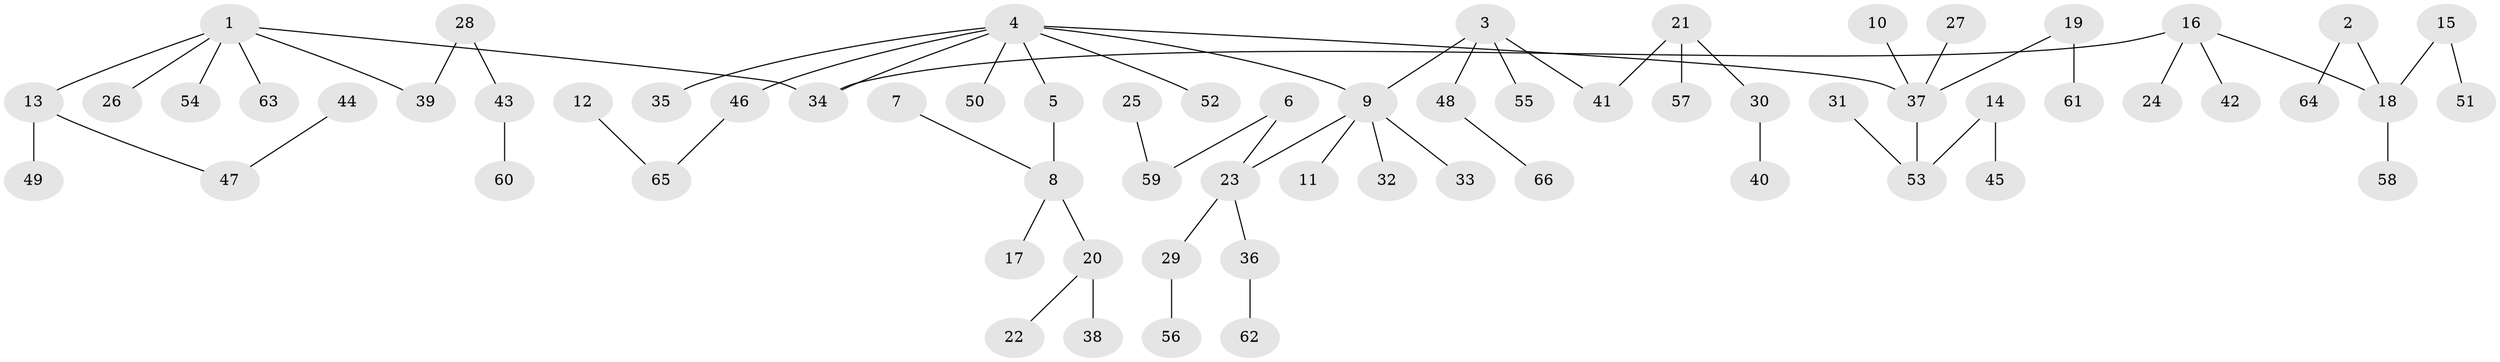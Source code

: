 // original degree distribution, {4: 0.07633587786259542, 5: 0.022900763358778626, 2: 0.25190839694656486, 6: 0.030534351145038167, 7: 0.007633587786259542, 3: 0.10687022900763359, 1: 0.5038167938931297}
// Generated by graph-tools (version 1.1) at 2025/02/03/09/25 03:02:27]
// undirected, 66 vertices, 65 edges
graph export_dot {
graph [start="1"]
  node [color=gray90,style=filled];
  1;
  2;
  3;
  4;
  5;
  6;
  7;
  8;
  9;
  10;
  11;
  12;
  13;
  14;
  15;
  16;
  17;
  18;
  19;
  20;
  21;
  22;
  23;
  24;
  25;
  26;
  27;
  28;
  29;
  30;
  31;
  32;
  33;
  34;
  35;
  36;
  37;
  38;
  39;
  40;
  41;
  42;
  43;
  44;
  45;
  46;
  47;
  48;
  49;
  50;
  51;
  52;
  53;
  54;
  55;
  56;
  57;
  58;
  59;
  60;
  61;
  62;
  63;
  64;
  65;
  66;
  1 -- 13 [weight=1.0];
  1 -- 26 [weight=1.0];
  1 -- 34 [weight=1.0];
  1 -- 39 [weight=1.0];
  1 -- 54 [weight=1.0];
  1 -- 63 [weight=1.0];
  2 -- 18 [weight=1.0];
  2 -- 64 [weight=1.0];
  3 -- 9 [weight=1.0];
  3 -- 41 [weight=1.0];
  3 -- 48 [weight=1.0];
  3 -- 55 [weight=1.0];
  4 -- 5 [weight=1.0];
  4 -- 9 [weight=1.0];
  4 -- 34 [weight=1.0];
  4 -- 35 [weight=1.0];
  4 -- 37 [weight=1.0];
  4 -- 46 [weight=1.0];
  4 -- 50 [weight=1.0];
  4 -- 52 [weight=1.0];
  5 -- 8 [weight=1.0];
  6 -- 23 [weight=1.0];
  6 -- 59 [weight=1.0];
  7 -- 8 [weight=1.0];
  8 -- 17 [weight=1.0];
  8 -- 20 [weight=1.0];
  9 -- 11 [weight=1.0];
  9 -- 23 [weight=1.0];
  9 -- 32 [weight=1.0];
  9 -- 33 [weight=1.0];
  10 -- 37 [weight=1.0];
  12 -- 65 [weight=1.0];
  13 -- 47 [weight=1.0];
  13 -- 49 [weight=1.0];
  14 -- 45 [weight=1.0];
  14 -- 53 [weight=1.0];
  15 -- 18 [weight=1.0];
  15 -- 51 [weight=1.0];
  16 -- 18 [weight=1.0];
  16 -- 24 [weight=1.0];
  16 -- 34 [weight=1.0];
  16 -- 42 [weight=1.0];
  18 -- 58 [weight=1.0];
  19 -- 37 [weight=1.0];
  19 -- 61 [weight=1.0];
  20 -- 22 [weight=1.0];
  20 -- 38 [weight=1.0];
  21 -- 30 [weight=1.0];
  21 -- 41 [weight=1.0];
  21 -- 57 [weight=1.0];
  23 -- 29 [weight=1.0];
  23 -- 36 [weight=1.0];
  25 -- 59 [weight=1.0];
  27 -- 37 [weight=1.0];
  28 -- 39 [weight=1.0];
  28 -- 43 [weight=1.0];
  29 -- 56 [weight=1.0];
  30 -- 40 [weight=1.0];
  31 -- 53 [weight=1.0];
  36 -- 62 [weight=1.0];
  37 -- 53 [weight=1.0];
  43 -- 60 [weight=1.0];
  44 -- 47 [weight=1.0];
  46 -- 65 [weight=1.0];
  48 -- 66 [weight=1.0];
}
